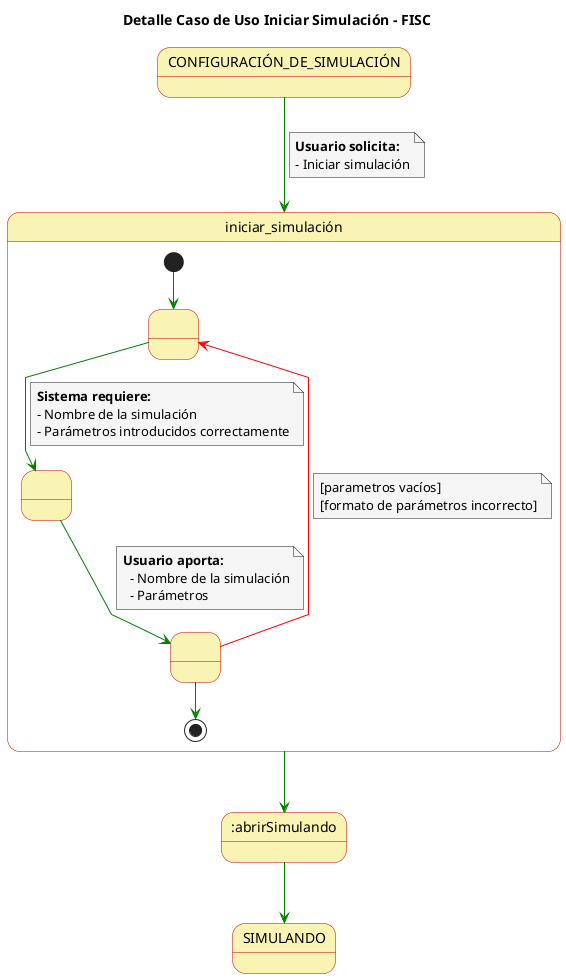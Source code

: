 @startuml

skinparam state {
  BackgroundColor #faf4b4
  BorderColor #c90000
}

skinparam note {
  BackgroundColor #f5f5f5
}

skinparam linetype polyline

title Detalle Caso de Uso Iniciar Simulación - FISC


CONFIGURACIÓN_DE_SIMULACIÓN-[#green]-> iniciar_simulación 
note on link
  **Usuario solicita:**
  - Iniciar simulación
end note

state iniciar_simulación {
  state 1 as " "
  state 2 as " "
  state 3 as " "
  
  [*] -[#green]-> 1
  1 -[#green]-> 2
  note on link
      **Sistema requiere:**
      - Nombre de la simulación
      - Parámetros introducidos correctamente
  end note
  2 -[#green]-> 3
  note on link
    **Usuario aporta:**
      - Nombre de la simulación
      - Parámetros 
  end note
  3 -[#red]-> 1
  note on link
    [parametros vacíos]
    [formato de parámetros incorrecto]
  end note
  3 -[#green]-> [*]
}

iniciar_simulación -[#green]-> :abrirSimulando

:abrirSimulando-[#green]-> SIMULANDO

@enduml